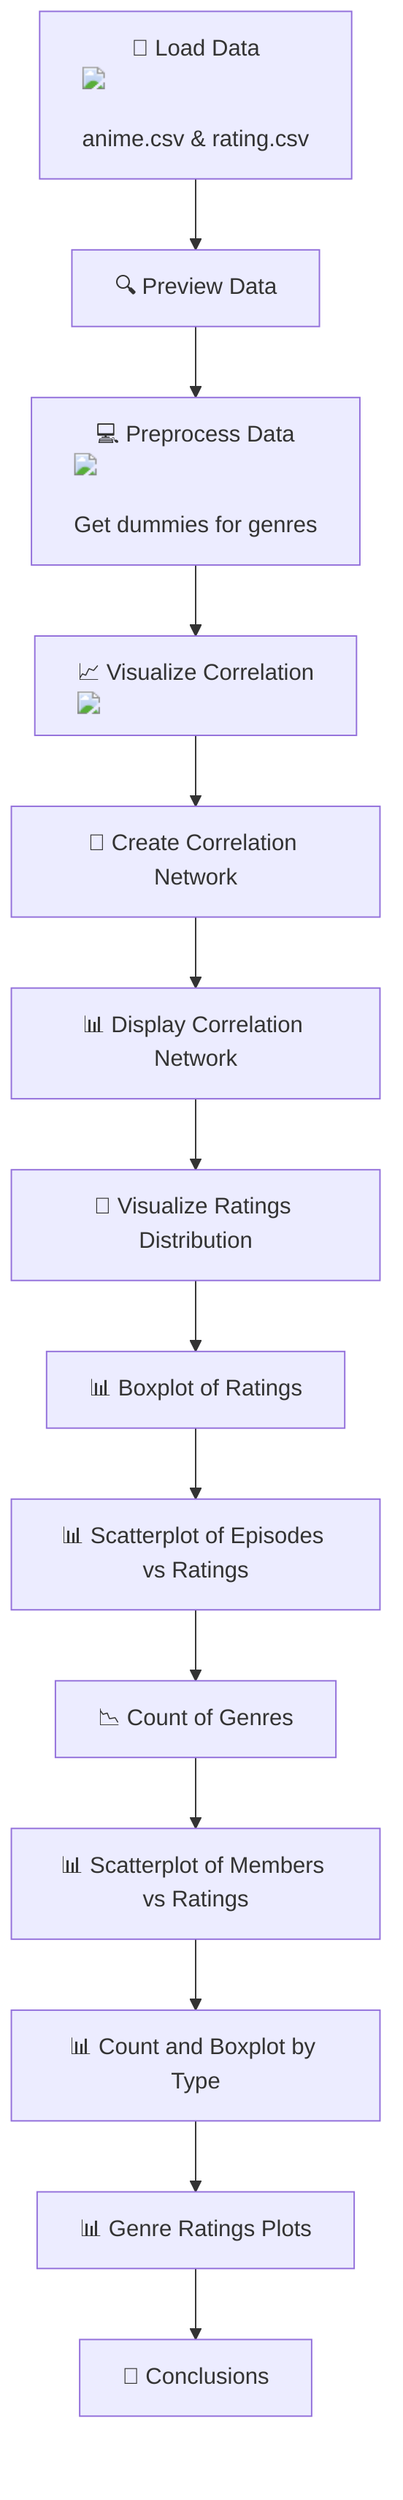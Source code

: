 flowchart TD
    A["📂 Load Data <img src='file.svg'/> <br/> anime.csv & rating.csv"] --> B["🔍 Preview Data"]
    B --> C["💻 Preprocess Data <img src='column_split.svg'/> <br/> Get dummies for genres"]
    C --> D["📈 Visualize Correlation <img src='barplot_template.svg'/>"]
    D --> E["🧠 Create Correlation Network"]
    E --> F["📊 Display Correlation Network"]
    F --> G["🧬 Visualize Ratings Distribution"]
    G --> H["📊 Boxplot of Ratings"]
    H --> I["📊 Scatterplot of Episodes vs Ratings"]
    I --> J["📉 Count of Genres"]
    J --> K["📊 Scatterplot of Members vs Ratings"]
    K --> L["📊 Count and Boxplot by Type"]
    L --> M["📊 Genre Ratings Plots"]
    M --> N["📜 Conclusions"]